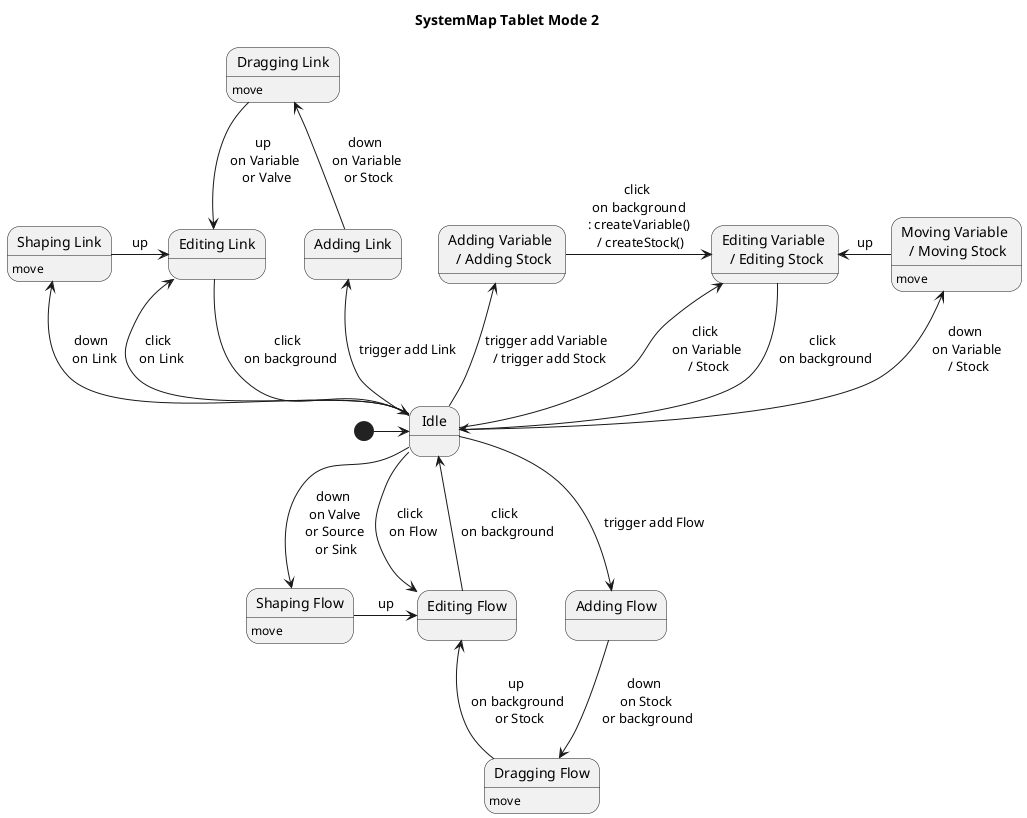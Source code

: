 @startuml SystemMap

title SystemMap Tablet Mode 2

state "Idle" as idle

state "Adding Variable \n / Adding Stock" as addNode
state "Editing Variable \n / Editing Stock" as editNode
state "Moving Variable \n / Moving Stock" as moveNode : move

[*] -> idle

idle -up-> addNode : trigger add Variable \n / trigger add Stock
idle -up-> moveNode : down \n on Variable \n / Stock
idle -up-> editNode : click \n on Variable \n / Stock
editNode --> idle : click \n on background
addNode -> editNode : click \n on background \n : createVariable() \n / createStock()
moveNode -left> editNode : up


state "Adding Link" as addLink
state "Dragging Link" as dragLink : move
state "Editing Link" as editLink
state "Shaping Link" as shapeLink : move

idle -up-> addLink : trigger add Link
addLink -up-> dragLink : down \n on Variable \n or Stock
dragLink --> editLink : up \n on Variable \n or Valve
idle -up-> editLink : click \n on Link
editLink --> idle : click \n on background
idle -up-> shapeLink : down \n on Link
shapeLink -> editLink : up

state "Adding Flow" as addFlow
state "Dragging Flow" as dragFlow : move
state "Editing Flow" as editFlow
state "Shaping Flow" as shapeFlow : move

idle --> addFlow : trigger add Flow
addFlow --> dragFlow : down \n on Stock \n or background
dragFlow -up-> editFlow : up \n on background \n or Stock
idle --> editFlow : click \n on Flow
editFlow -up-> idle : click \n on background
idle --> shapeFlow : down \n on Valve \n or Source \n or Sink
shapeFlow -> editFlow : up

@enduml
